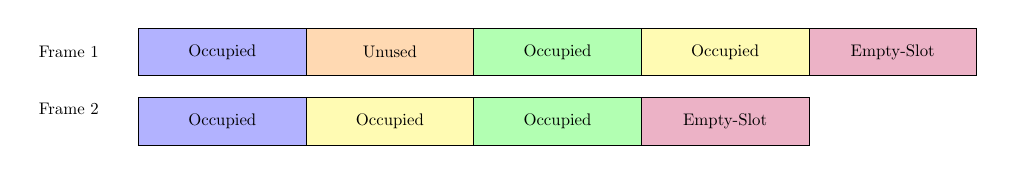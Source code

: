 \resizebox{1\textwidth}{!}{
\begin{tikzpicture}[scale=\textwidth, node distance = 1pt, outer sep = 0.25pt]

    \def\x{20pt}
    \def\y{20pt}
    \def\w{100pt}
    \tikzstyle{slot} = [draw, minimum height=10mm, minimum width=\w]

    \tikzstyle{a}  = [slot, fill=blue!30]
    \tikzstyle{u}  = [slot, fill=orange!30]
    \tikzstyle{b}  = [slot, fill=green!30]
    \tikzstyle{c}  = [slot, fill=yellow!30]
    \tikzstyle{m}  = [slot, fill=purple!30]

    \node[draw=none]                        (invis1) at (0,0)   {Frame 1};
    \node[draw=none, below = \x of invis1]  (invis2)            {Frame 2};
    
    \node[a, right       =        \x + 0 * \w   of invis1] (e_slot0)          {Occupied};
    \node[u, right       =        \x + 1 * \w   of invis1] (e_slot0)          {Unused};
    \node[b, right       =        \x + 2 * \w   of invis1] (e_slot0)          {Occupied};
    \node[c, right       =        \x + 3 * \w   of invis1] (e_slot0)          {Occupied};
    \node[m, right       =        \x + 4 * \w   of invis1] (e_slot0)          {Empty-Slot};

    \node[a, below right = \y and \x + 0 * \w   of invis1] (e_slot0)          {Occupied};
    \node[c, below right = \y and \x + 1 * \w   of invis1] (e_slot1)          {Occupied};
    \node[b, below right = \y and \x + 2 * \w   of invis1] (e_slot1)          {Occupied};
    \node[m, below right = \y and \x + 3 * \w   of invis1] (e_slot1)          {Empty-Slot};

\end{tikzpicture}
}